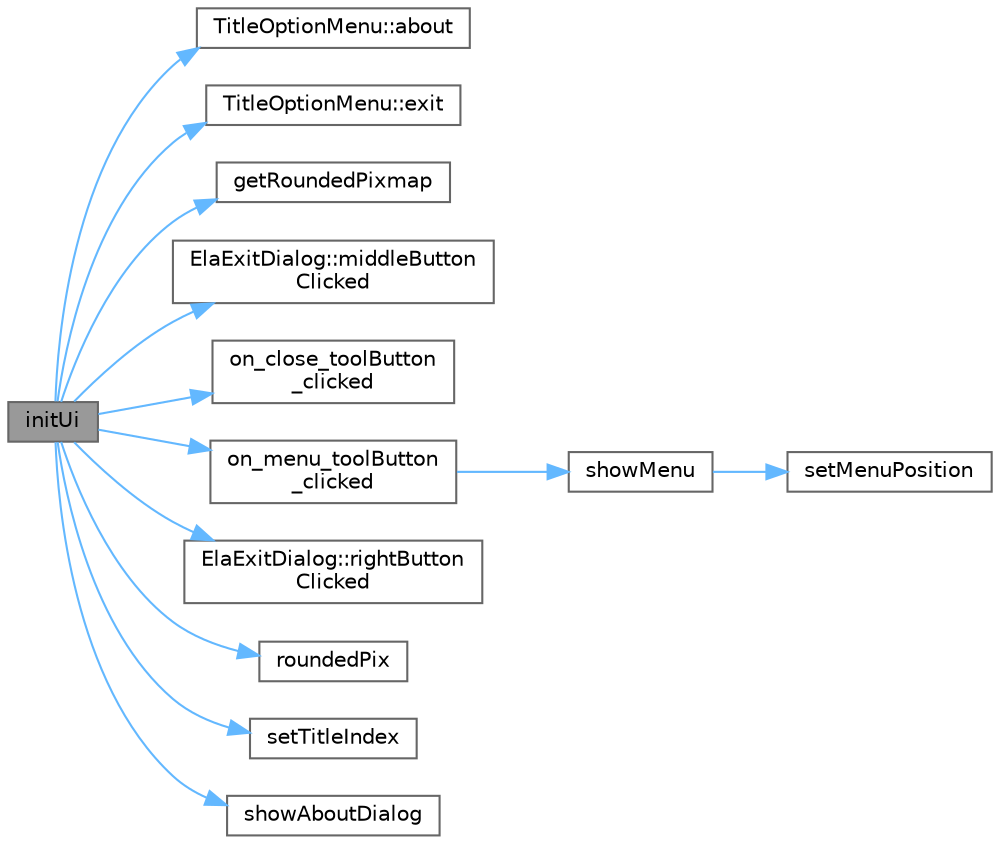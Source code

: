 digraph "initUi"
{
 // LATEX_PDF_SIZE
  bgcolor="transparent";
  edge [fontname=Helvetica,fontsize=10,labelfontname=Helvetica,labelfontsize=10];
  node [fontname=Helvetica,fontsize=10,shape=box,height=0.2,width=0.4];
  rankdir="LR";
  Node1 [id="Node000001",label="initUi",height=0.2,width=0.4,color="gray40", fillcolor="grey60", style="filled", fontcolor="black",tooltip="初始化界面元素"];
  Node1 -> Node2 [id="edge1_Node000001_Node000002",color="steelblue1",style="solid",tooltip=" "];
  Node2 [id="Node000002",label="TitleOptionMenu::about",height=0.2,width=0.4,color="grey40", fillcolor="white", style="filled",URL="$class_title_option_menu.html#a789158f29284880f41199bede88272e3",tooltip="关于应用信号"];
  Node1 -> Node3 [id="edge2_Node000001_Node000003",color="steelblue1",style="solid",tooltip=" "];
  Node3 [id="Node000003",label="TitleOptionMenu::exit",height=0.2,width=0.4,color="grey40", fillcolor="white", style="filled",URL="$class_title_option_menu.html#a358d2e2397ca11ccd17553e3c40e7901",tooltip="退出应用信号"];
  Node1 -> Node4 [id="edge3_Node000001_Node000004",color="steelblue1",style="solid",tooltip=" "];
  Node4 [id="Node000004",label="getRoundedPixmap",height=0.2,width=0.4,color="grey40", fillcolor="white", style="filled",URL="$class_title_widget.html#ab91e89e5b61655d63c87c34acfe92e6d",tooltip="生成圆角图片"];
  Node1 -> Node5 [id="edge4_Node000001_Node000005",color="steelblue1",style="solid",tooltip=" "];
  Node5 [id="Node000005",label="ElaExitDialog::middleButton\lClicked",height=0.2,width=0.4,color="grey40", fillcolor="white", style="filled",URL="$class_ela_exit_dialog.html#ae38ecc3c4ec24d245bc51436fe90900c",tooltip="中间按钮点击信号"];
  Node1 -> Node6 [id="edge5_Node000001_Node000006",color="steelblue1",style="solid",tooltip=" "];
  Node6 [id="Node000006",label="on_close_toolButton\l_clicked",height=0.2,width=0.4,color="grey40", fillcolor="white", style="filled",URL="$class_title_widget.html#a7f6d4e7893db244f9cf153e2428ef144",tooltip="关闭按钮点击事件，显示退出对话框"];
  Node1 -> Node7 [id="edge6_Node000001_Node000007",color="steelblue1",style="solid",tooltip=" "];
  Node7 [id="Node000007",label="on_menu_toolButton\l_clicked",height=0.2,width=0.4,color="grey40", fillcolor="white", style="filled",URL="$class_title_widget.html#a4af27e6a37dba0244988c37ed054acd1",tooltip="菜单按钮点击事件，显示标题选项菜单"];
  Node7 -> Node8 [id="edge7_Node000007_Node000008",color="steelblue1",style="solid",tooltip=" "];
  Node8 [id="Node000008",label="showMenu",height=0.2,width=0.4,color="grey40", fillcolor="white", style="filled",URL="$class_title_widget.html#a00c3be25c1049817131c786f668772ce",tooltip="显示标题选项菜单"];
  Node8 -> Node9 [id="edge8_Node000008_Node000009",color="steelblue1",style="solid",tooltip=" "];
  Node9 [id="Node000009",label="setMenuPosition",height=0.2,width=0.4,color="grey40", fillcolor="white", style="filled",URL="$class_title_widget.html#a0af7e99bd8f28620179c2875b5700c08",tooltip="设置菜单显示位置，确保在屏幕范围内"];
  Node1 -> Node10 [id="edge9_Node000001_Node000010",color="steelblue1",style="solid",tooltip=" "];
  Node10 [id="Node000010",label="ElaExitDialog::rightButton\lClicked",height=0.2,width=0.4,color="grey40", fillcolor="white", style="filled",URL="$class_ela_exit_dialog.html#a612eaf68cd2c71c38b88722dacae6105",tooltip="右侧按钮点击信号"];
  Node1 -> Node11 [id="edge10_Node000001_Node000011",color="steelblue1",style="solid",tooltip=" "];
  Node11 [id="Node000011",label="roundedPix",height=0.2,width=0.4,color="grey40", fillcolor="white", style="filled",URL="$_music_item_widget_8cpp.html#a576ca65ebb105355024779fb458fe476",tooltip="创建圆角图片"];
  Node1 -> Node12 [id="edge11_Node000001_Node000012",color="steelblue1",style="solid",tooltip=" "];
  Node12 [id="Node000012",label="setTitleIndex",height=0.2,width=0.4,color="grey40", fillcolor="white", style="filled",URL="$class_title_widget.html#ae4e9263c9459d5439b1d35d96ee79d6b",tooltip="设置标题索引，控制界面指示器显示"];
  Node1 -> Node13 [id="edge12_Node000001_Node000013",color="steelblue1",style="solid",tooltip=" "];
  Node13 [id="Node000013",label="showAboutDialog",height=0.2,width=0.4,color="grey40", fillcolor="white", style="filled",URL="$class_title_widget.html#ac63a90a3b880d5e9cfd47b54b336be8b",tooltip="显示关于对话框信号"];
}
